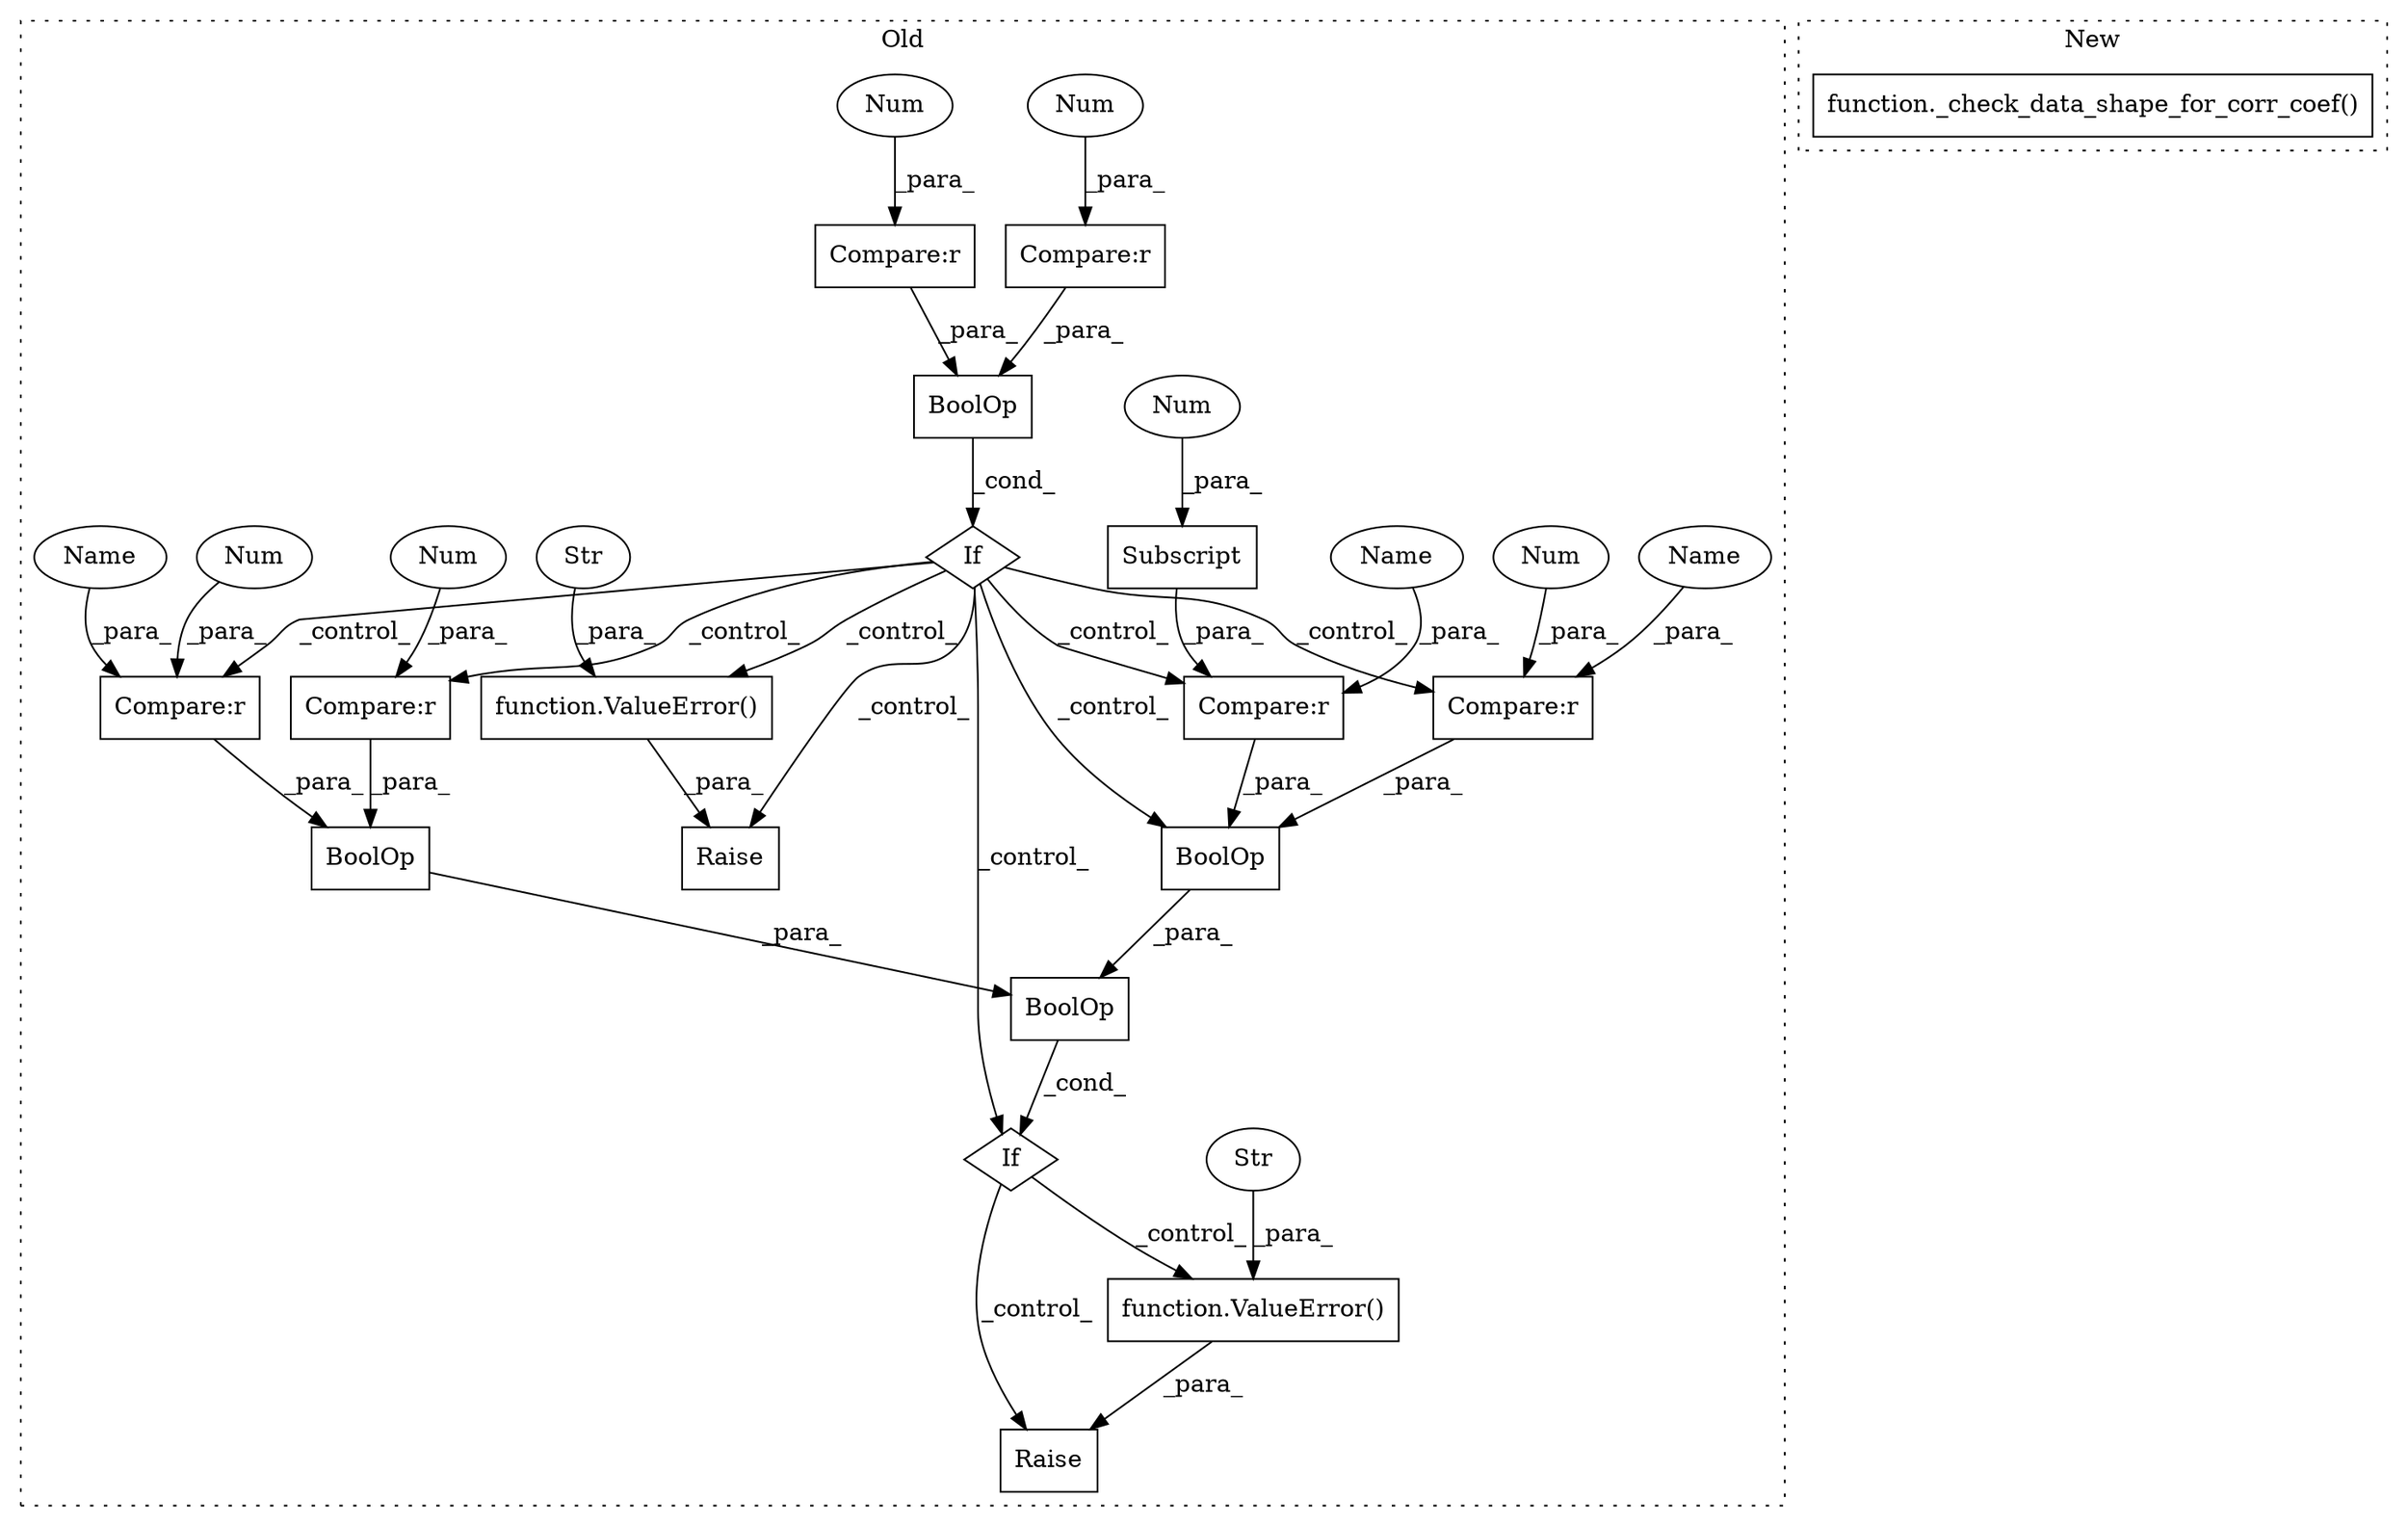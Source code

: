 digraph G {
subgraph cluster0 {
1 [label="Raise" a="91" s="1865" l="6" shape="box"];
3 [label="If" a="96" s="1758" l="3" shape="diamond"];
4 [label="Compare:r" a="40" s="1551" l="15" shape="box"];
5 [label="If" a="96" s="1530" l="3" shape="diamond"];
6 [label="Compare:r" a="40" s="1783" l="15" shape="box"];
7 [label="Compare:r" a="40" s="1762" l="16" shape="box"];
8 [label="Compare:r" a="40" s="1824" l="30" shape="box"];
9 [label="Compare:r" a="40" s="1533" l="14" shape="box"];
10 [label="Compare:r" a="40" s="1804" l="15" shape="box"];
11 [label="Subscript" a="63" s="1839,0" l="15,0" shape="box"];
12 [label="BoolOp" a="72" s="1761" l="94" shape="box"];
13 [label="BoolOp" a="72" s="1803" l="52" shape="box"];
14 [label="BoolOp" a="72" s="1533" l="33" shape="box"];
15 [label="BoolOp" a="72" s="1761" l="38" shape="box"];
16 [label="Raise" a="91" s="1576" l="6" shape="box"];
17 [label="Num" a="76" s="1546" l="1" shape="ellipse"];
18 [label="Num" a="76" s="1818" l="1" shape="ellipse"];
19 [label="Num" a="76" s="1797" l="1" shape="ellipse"];
20 [label="Num" a="76" s="1565" l="1" shape="ellipse"];
21 [label="Num" a="76" s="1777" l="1" shape="ellipse"];
22 [label="Num" a="76" s="1851" l="2" shape="ellipse"];
23 [label="function.ValueError()" a="75" s="1582,1743" l="24,10" shape="box"];
24 [label="Str" a="66" s="1606" l="137" shape="ellipse"];
25 [label="function.ValueError()" a="75" s="1871,2025" l="24,10" shape="box"];
26 [label="Str" a="66" s="1895" l="130" shape="ellipse"];
27 [label="Name" a="87" s="1804" l="11" shape="ellipse"];
28 [label="Name" a="87" s="1824" l="11" shape="ellipse"];
29 [label="Name" a="87" s="1762" l="11" shape="ellipse"];
label = "Old";
style="dotted";
}
subgraph cluster1 {
2 [label="function._check_data_shape_for_corr_coef()" a="75" s="1615,1673" l="32,1" shape="box"];
label = "New";
style="dotted";
}
3 -> 25 [label="_control_"];
3 -> 1 [label="_control_"];
4 -> 14 [label="_para_"];
5 -> 16 [label="_control_"];
5 -> 3 [label="_control_"];
5 -> 8 [label="_control_"];
5 -> 10 [label="_control_"];
5 -> 23 [label="_control_"];
5 -> 6 [label="_control_"];
5 -> 13 [label="_control_"];
5 -> 7 [label="_control_"];
6 -> 15 [label="_para_"];
7 -> 15 [label="_para_"];
8 -> 13 [label="_para_"];
9 -> 14 [label="_para_"];
10 -> 13 [label="_para_"];
11 -> 8 [label="_para_"];
12 -> 3 [label="_cond_"];
13 -> 12 [label="_para_"];
14 -> 5 [label="_cond_"];
15 -> 12 [label="_para_"];
17 -> 9 [label="_para_"];
18 -> 10 [label="_para_"];
19 -> 6 [label="_para_"];
20 -> 4 [label="_para_"];
21 -> 7 [label="_para_"];
22 -> 11 [label="_para_"];
23 -> 16 [label="_para_"];
24 -> 23 [label="_para_"];
25 -> 1 [label="_para_"];
26 -> 25 [label="_para_"];
27 -> 10 [label="_para_"];
28 -> 8 [label="_para_"];
29 -> 7 [label="_para_"];
}